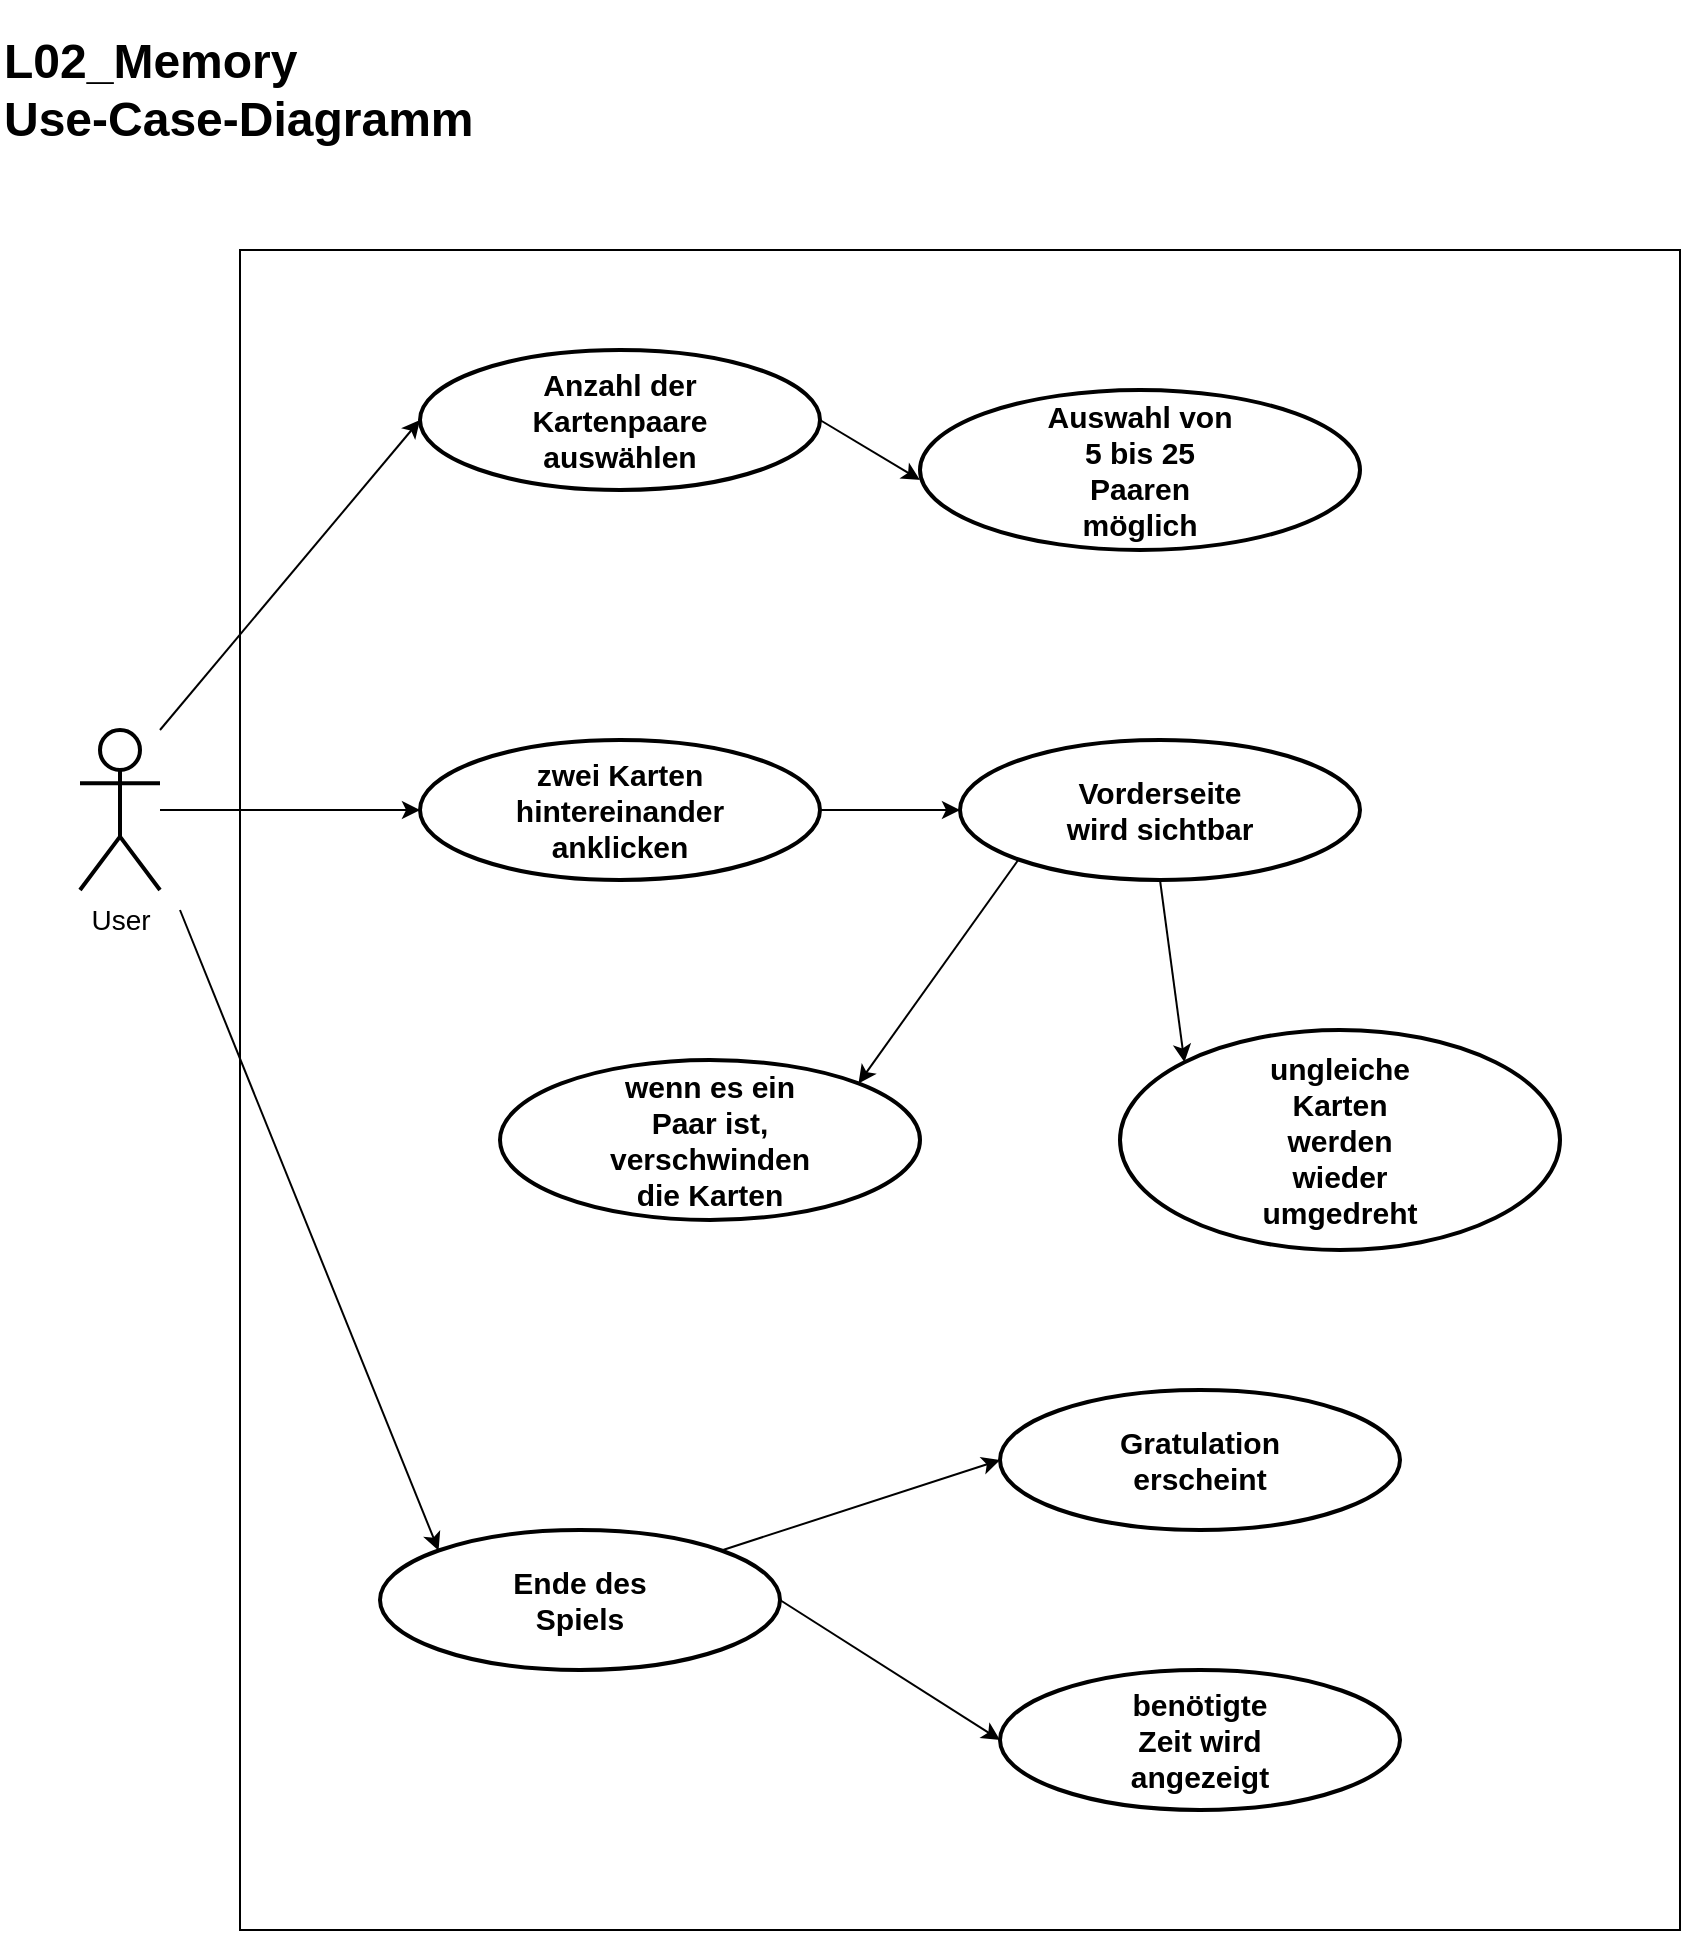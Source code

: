 <mxfile version="14.5.1" type="device"><diagram id="rlzyDCBGB9VtKu5xZg7x" name="Seite-1"><mxGraphModel dx="1450" dy="1092" grid="1" gridSize="10" guides="1" tooltips="1" connect="1" arrows="1" fold="1" page="1" pageScale="1" pageWidth="2336" pageHeight="1654" math="0" shadow="0"><root><mxCell id="0"/><mxCell id="1" parent="0"/><mxCell id="sS-lSgFz4WIOiACOA7tC-1" value="" style="whiteSpace=wrap;html=1;" parent="1" vertex="1"><mxGeometry x="160" y="160" width="720" height="840" as="geometry"/></mxCell><mxCell id="sS-lSgFz4WIOiACOA7tC-2" value="&lt;h1&gt;L02_Memory&lt;br&gt;Use-Case-Diagramm&lt;/h1&gt;" style="text;html=1;strokeColor=none;fillColor=none;align=left;verticalAlign=middle;whiteSpace=wrap;rounded=0;" parent="1" vertex="1"><mxGeometry x="40" y="40" width="280" height="80" as="geometry"/></mxCell><mxCell id="sS-lSgFz4WIOiACOA7tC-3" value="&lt;font style=&quot;font-size: 14px&quot;&gt;User&lt;/font&gt;" style="shape=umlActor;verticalLabelPosition=bottom;verticalAlign=top;html=1;outlineConnect=0;strokeWidth=2;" parent="1" vertex="1"><mxGeometry x="80" y="400" width="40" height="80" as="geometry"/></mxCell><mxCell id="sS-lSgFz4WIOiACOA7tC-5" value="" style="ellipse;whiteSpace=wrap;html=1;strokeWidth=2;fillColor=#ffffff;" parent="1" vertex="1"><mxGeometry x="250" y="210" width="200" height="70" as="geometry"/></mxCell><mxCell id="sS-lSgFz4WIOiACOA7tC-6" value="&lt;font style=&quot;font-size: 15px&quot;&gt;&lt;b&gt;Anzahl der Kartenpaare auswählen&lt;/b&gt;&lt;/font&gt;" style="text;html=1;strokeColor=none;fillColor=none;align=center;verticalAlign=middle;whiteSpace=wrap;rounded=0;" parent="1" vertex="1"><mxGeometry x="300" y="222.5" width="100" height="45" as="geometry"/></mxCell><mxCell id="sS-lSgFz4WIOiACOA7tC-7" value="" style="ellipse;whiteSpace=wrap;html=1;strokeWidth=2;fillColor=#ffffff;" parent="1" vertex="1"><mxGeometry x="250" y="405" width="200" height="70" as="geometry"/></mxCell><mxCell id="sS-lSgFz4WIOiACOA7tC-8" value="&lt;font style=&quot;font-size: 15px&quot;&gt;&lt;b&gt;zwei Karten hintereinander anklicken&lt;/b&gt;&lt;/font&gt;" style="text;html=1;strokeColor=none;fillColor=none;align=center;verticalAlign=middle;whiteSpace=wrap;rounded=0;" parent="1" vertex="1"><mxGeometry x="300" y="417.5" width="100" height="45" as="geometry"/></mxCell><mxCell id="sS-lSgFz4WIOiACOA7tC-9" value="" style="ellipse;whiteSpace=wrap;html=1;strokeWidth=2;fillColor=#ffffff;" parent="1" vertex="1"><mxGeometry x="500" y="230" width="220" height="80" as="geometry"/></mxCell><mxCell id="sS-lSgFz4WIOiACOA7tC-10" value="&lt;font size=&quot;1&quot;&gt;&lt;b style=&quot;font-size: 15px&quot;&gt;Auswahl von 5 bis 25 Paaren möglich&lt;/b&gt;&lt;/font&gt;" style="text;html=1;strokeColor=none;fillColor=none;align=center;verticalAlign=middle;whiteSpace=wrap;rounded=0;" parent="1" vertex="1"><mxGeometry x="560" y="251.25" width="100" height="37.5" as="geometry"/></mxCell><mxCell id="sS-lSgFz4WIOiACOA7tC-12" value="" style="endArrow=classic;html=1;exitX=1;exitY=0.5;exitDx=0;exitDy=0;" parent="1" source="sS-lSgFz4WIOiACOA7tC-5" edge="1"><mxGeometry width="50" height="50" relative="1" as="geometry"><mxPoint x="450.0" y="300" as="sourcePoint"/><mxPoint x="500" y="275" as="targetPoint"/></mxGeometry></mxCell><mxCell id="sS-lSgFz4WIOiACOA7tC-13" value="" style="endArrow=classic;html=1;entryX=0;entryY=0.5;entryDx=0;entryDy=0;" parent="1" target="sS-lSgFz4WIOiACOA7tC-5" edge="1"><mxGeometry width="50" height="50" relative="1" as="geometry"><mxPoint x="120" y="400" as="sourcePoint"/><mxPoint x="170" y="350" as="targetPoint"/></mxGeometry></mxCell><mxCell id="sS-lSgFz4WIOiACOA7tC-14" value="" style="ellipse;whiteSpace=wrap;html=1;strokeWidth=2;fillColor=#ffffff;" parent="1" vertex="1"><mxGeometry x="520" y="405" width="200" height="70" as="geometry"/></mxCell><mxCell id="sS-lSgFz4WIOiACOA7tC-15" value="&lt;span style=&quot;font-size: 15px&quot;&gt;&lt;b&gt;Vorderseite wird sichtbar&lt;br&gt;&lt;/b&gt;&lt;/span&gt;" style="text;html=1;strokeColor=none;fillColor=none;align=center;verticalAlign=middle;whiteSpace=wrap;rounded=0;" parent="1" vertex="1"><mxGeometry x="570" y="417.5" width="100" height="45" as="geometry"/></mxCell><mxCell id="sS-lSgFz4WIOiACOA7tC-18" value="" style="endArrow=classic;html=1;exitX=1;exitY=0.5;exitDx=0;exitDy=0;entryX=0;entryY=0.5;entryDx=0;entryDy=0;" parent="1" source="sS-lSgFz4WIOiACOA7tC-7" target="sS-lSgFz4WIOiACOA7tC-14" edge="1"><mxGeometry width="50" height="50" relative="1" as="geometry"><mxPoint x="460" y="540" as="sourcePoint"/><mxPoint x="510" y="490" as="targetPoint"/></mxGeometry></mxCell><mxCell id="sS-lSgFz4WIOiACOA7tC-19" value="" style="endArrow=classic;html=1;entryX=0;entryY=0.5;entryDx=0;entryDy=0;" parent="1" source="sS-lSgFz4WIOiACOA7tC-3" target="sS-lSgFz4WIOiACOA7tC-7" edge="1"><mxGeometry width="50" height="50" relative="1" as="geometry"><mxPoint x="200" y="540" as="sourcePoint"/><mxPoint x="250" y="490" as="targetPoint"/></mxGeometry></mxCell><mxCell id="sS-lSgFz4WIOiACOA7tC-20" value="" style="ellipse;whiteSpace=wrap;html=1;strokeWidth=2;fillColor=#ffffff;" parent="1" vertex="1"><mxGeometry x="290" y="565" width="210" height="80" as="geometry"/></mxCell><mxCell id="sS-lSgFz4WIOiACOA7tC-21" value="&lt;span style=&quot;font-size: 15px&quot;&gt;&lt;b&gt;wenn es ein Paar ist, verschwinden die Karten&lt;/b&gt;&lt;/span&gt;" style="text;html=1;strokeColor=none;fillColor=none;align=center;verticalAlign=middle;whiteSpace=wrap;rounded=0;" parent="1" vertex="1"><mxGeometry x="345" y="582.5" width="100" height="45" as="geometry"/></mxCell><mxCell id="sS-lSgFz4WIOiACOA7tC-22" value="" style="ellipse;whiteSpace=wrap;html=1;strokeWidth=2;fillColor=#ffffff;" parent="1" vertex="1"><mxGeometry x="600" y="550" width="220" height="110" as="geometry"/></mxCell><mxCell id="sS-lSgFz4WIOiACOA7tC-23" value="&lt;font style=&quot;font-size: 15px&quot;&gt;&lt;b&gt;ungleiche Karten werden wieder umgedreht&lt;/b&gt;&lt;/font&gt;" style="text;html=1;strokeColor=none;fillColor=none;align=center;verticalAlign=middle;whiteSpace=wrap;rounded=0;" parent="1" vertex="1"><mxGeometry x="660" y="582.5" width="100" height="45" as="geometry"/></mxCell><mxCell id="sS-lSgFz4WIOiACOA7tC-25" value="" style="endArrow=classic;html=1;entryX=1;entryY=0;entryDx=0;entryDy=0;exitX=0;exitY=1;exitDx=0;exitDy=0;" parent="1" source="sS-lSgFz4WIOiACOA7tC-14" target="sS-lSgFz4WIOiACOA7tC-20" edge="1"><mxGeometry width="50" height="50" relative="1" as="geometry"><mxPoint x="420" y="520" as="sourcePoint"/><mxPoint x="470" y="470" as="targetPoint"/></mxGeometry></mxCell><mxCell id="sS-lSgFz4WIOiACOA7tC-26" value="" style="endArrow=classic;html=1;exitX=0.5;exitY=1;exitDx=0;exitDy=0;entryX=0;entryY=0;entryDx=0;entryDy=0;" parent="1" source="sS-lSgFz4WIOiACOA7tC-14" target="sS-lSgFz4WIOiACOA7tC-22" edge="1"><mxGeometry width="50" height="50" relative="1" as="geometry"><mxPoint x="660" y="540" as="sourcePoint"/><mxPoint x="710" y="490" as="targetPoint"/></mxGeometry></mxCell><mxCell id="sS-lSgFz4WIOiACOA7tC-27" value="" style="ellipse;whiteSpace=wrap;html=1;strokeWidth=2;fillColor=#ffffff;" parent="1" vertex="1"><mxGeometry x="230" y="800" width="200" height="70" as="geometry"/></mxCell><mxCell id="sS-lSgFz4WIOiACOA7tC-28" value="&lt;font style=&quot;font-size: 15px&quot;&gt;&lt;b&gt;Ende des Spiels&lt;/b&gt;&lt;/font&gt;" style="text;html=1;strokeColor=none;fillColor=none;align=center;verticalAlign=middle;whiteSpace=wrap;rounded=0;" parent="1" vertex="1"><mxGeometry x="280" y="812.5" width="100" height="45" as="geometry"/></mxCell><mxCell id="sS-lSgFz4WIOiACOA7tC-29" value="" style="ellipse;whiteSpace=wrap;html=1;strokeWidth=2;fillColor=#ffffff;" parent="1" vertex="1"><mxGeometry x="540" y="730" width="200" height="70" as="geometry"/></mxCell><mxCell id="sS-lSgFz4WIOiACOA7tC-30" value="&lt;font style=&quot;font-size: 15px&quot;&gt;&lt;b&gt;Gratulation erscheint&lt;/b&gt;&lt;/font&gt;" style="text;html=1;strokeColor=none;fillColor=none;align=center;verticalAlign=middle;whiteSpace=wrap;rounded=0;" parent="1" vertex="1"><mxGeometry x="590" y="742.5" width="100" height="45" as="geometry"/></mxCell><mxCell id="sS-lSgFz4WIOiACOA7tC-31" value="" style="ellipse;whiteSpace=wrap;html=1;strokeWidth=2;fillColor=#ffffff;" parent="1" vertex="1"><mxGeometry x="540" y="870" width="200" height="70" as="geometry"/></mxCell><mxCell id="sS-lSgFz4WIOiACOA7tC-32" value="&lt;font style=&quot;font-size: 15px&quot;&gt;&lt;b&gt;benötigte Zeit wird angezeigt&lt;/b&gt;&lt;/font&gt;" style="text;html=1;strokeColor=none;fillColor=none;align=center;verticalAlign=middle;whiteSpace=wrap;rounded=0;" parent="1" vertex="1"><mxGeometry x="590" y="882.5" width="100" height="45" as="geometry"/></mxCell><mxCell id="sS-lSgFz4WIOiACOA7tC-34" value="" style="endArrow=classic;html=1;entryX=0;entryY=0.5;entryDx=0;entryDy=0;exitX=1;exitY=0;exitDx=0;exitDy=0;" parent="1" source="sS-lSgFz4WIOiACOA7tC-27" target="sS-lSgFz4WIOiACOA7tC-29" edge="1"><mxGeometry width="50" height="50" relative="1" as="geometry"><mxPoint x="420" y="850" as="sourcePoint"/><mxPoint x="470" y="800" as="targetPoint"/></mxGeometry></mxCell><mxCell id="sS-lSgFz4WIOiACOA7tC-35" value="" style="endArrow=classic;html=1;entryX=0;entryY=0.5;entryDx=0;entryDy=0;exitX=1;exitY=0.5;exitDx=0;exitDy=0;" parent="1" source="sS-lSgFz4WIOiACOA7tC-27" target="sS-lSgFz4WIOiACOA7tC-31" edge="1"><mxGeometry width="50" height="50" relative="1" as="geometry"><mxPoint x="420" y="850" as="sourcePoint"/><mxPoint x="470" y="800" as="targetPoint"/></mxGeometry></mxCell><mxCell id="sS-lSgFz4WIOiACOA7tC-36" value="" style="endArrow=classic;html=1;entryX=0;entryY=0;entryDx=0;entryDy=0;" parent="1" target="sS-lSgFz4WIOiACOA7tC-27" edge="1"><mxGeometry width="50" height="50" relative="1" as="geometry"><mxPoint x="130" y="490" as="sourcePoint"/><mxPoint x="470" y="800" as="targetPoint"/></mxGeometry></mxCell></root></mxGraphModel></diagram></mxfile>